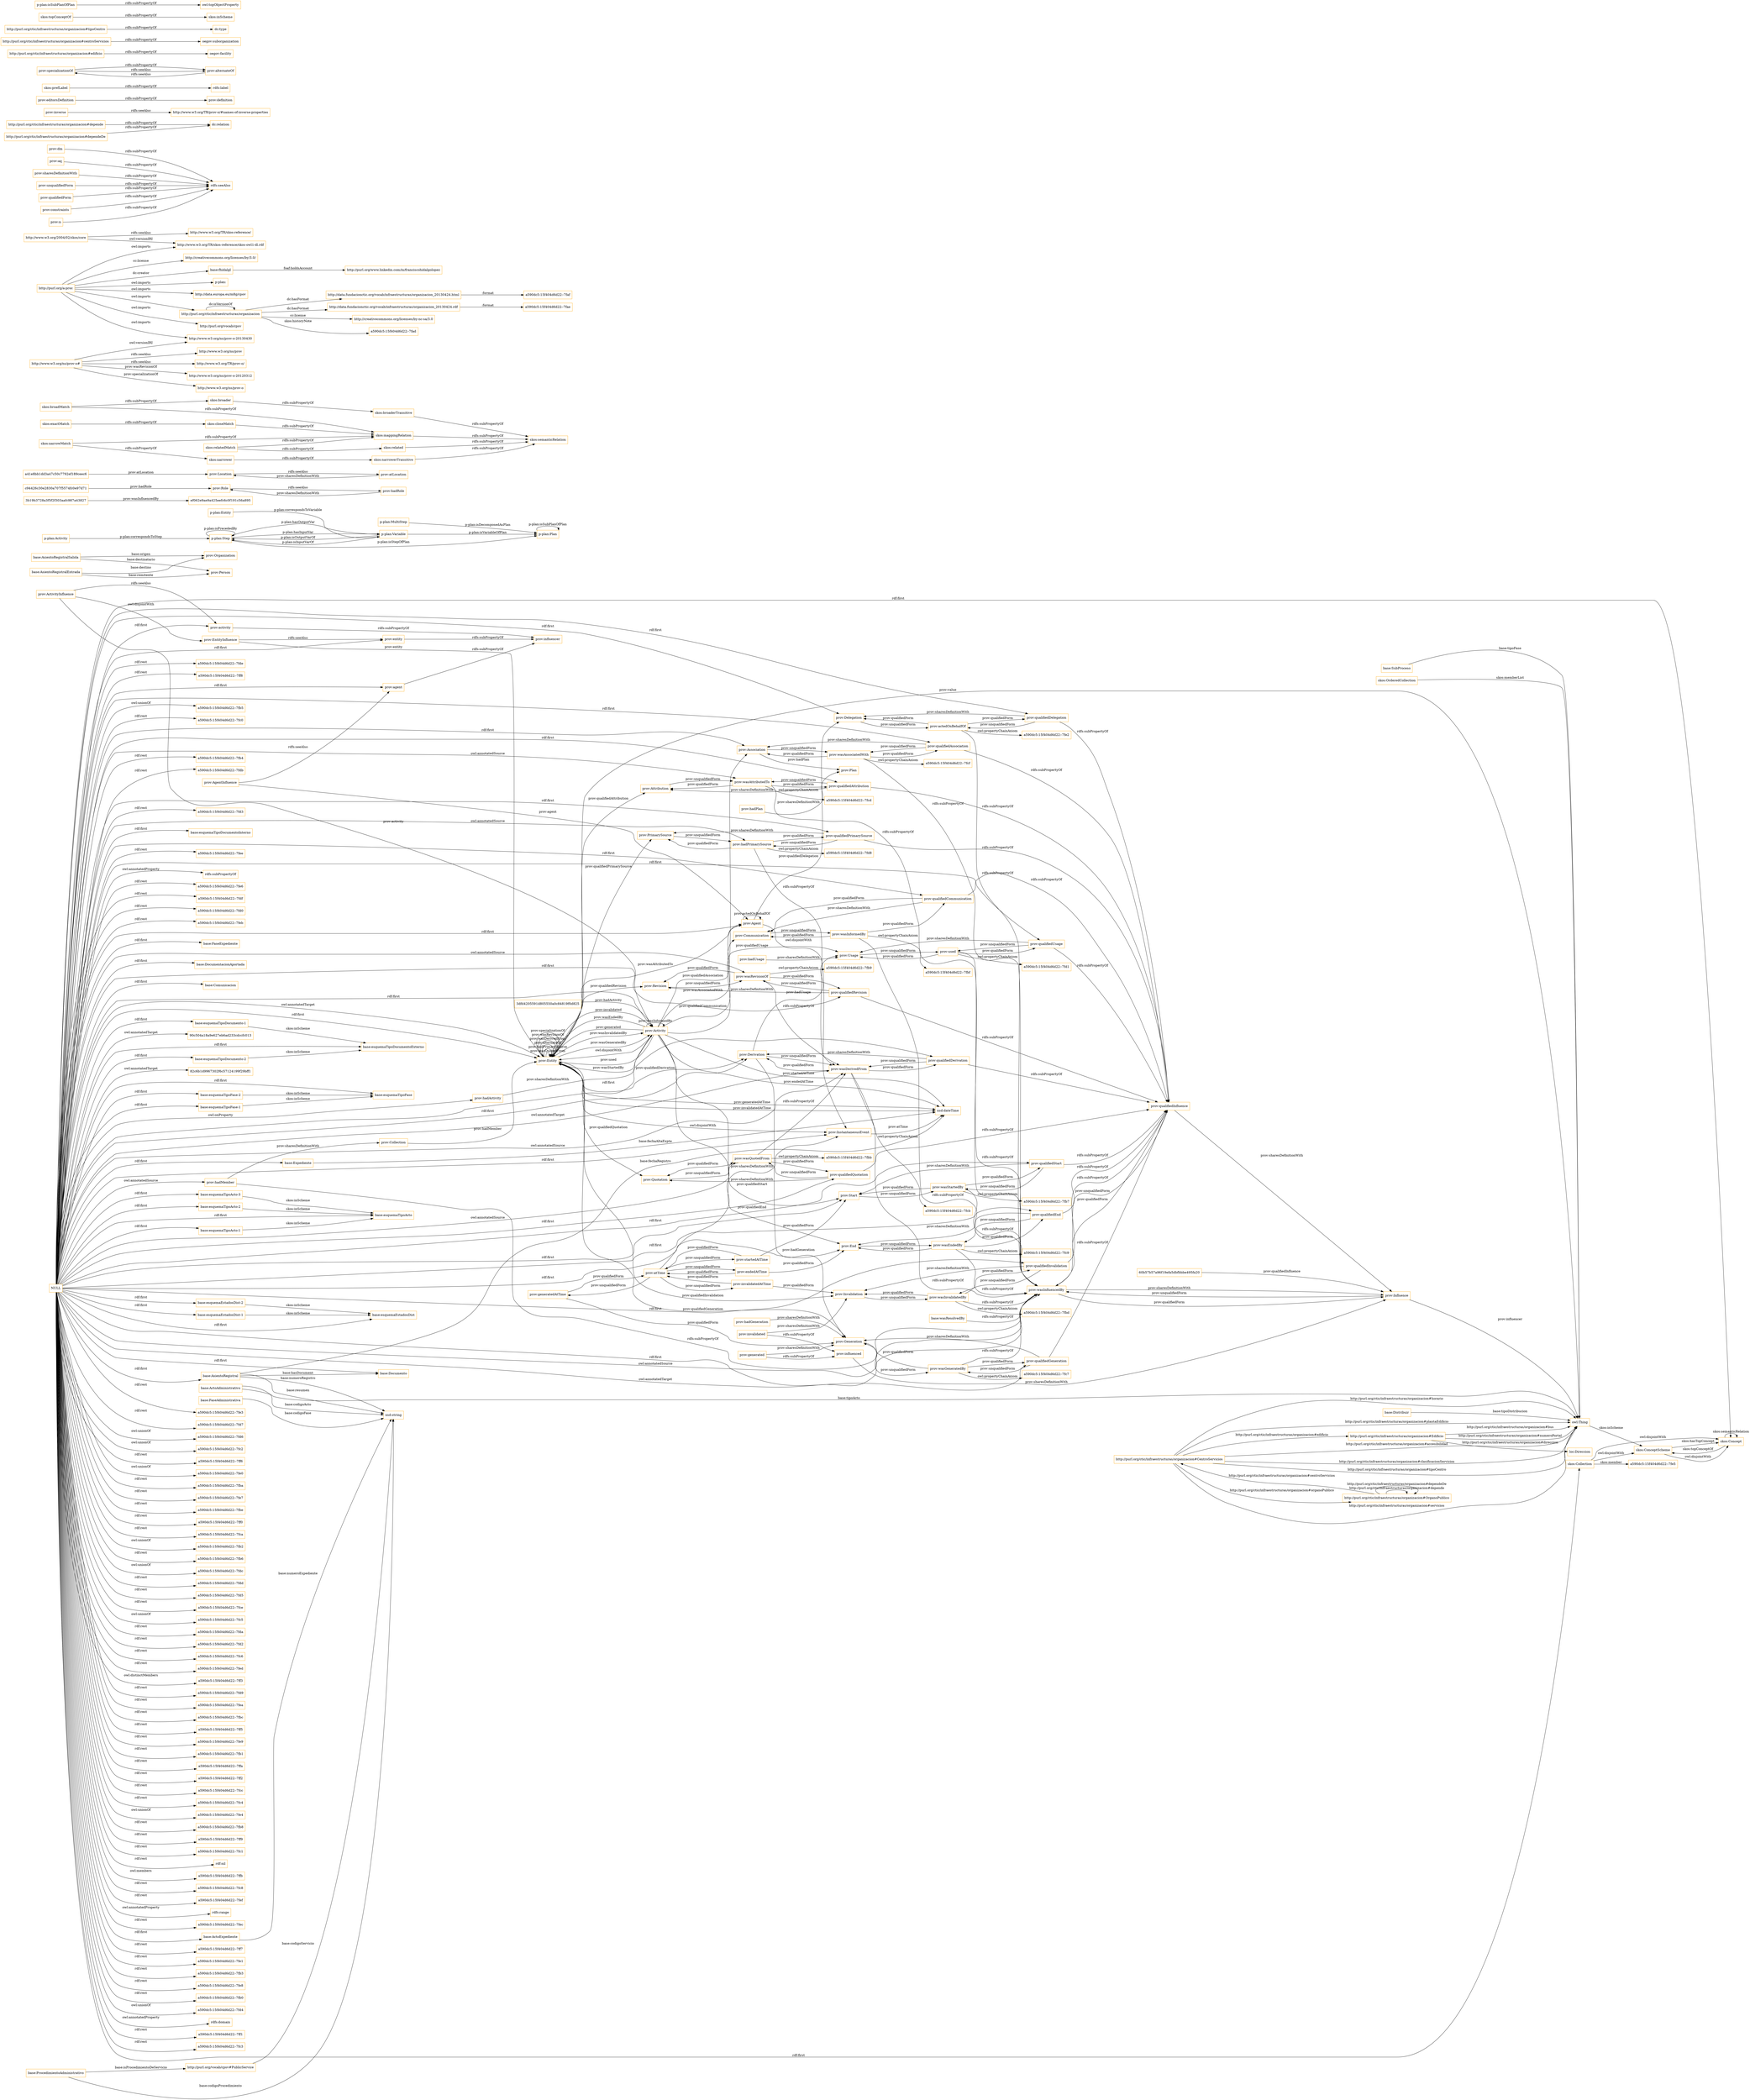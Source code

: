 digraph ar2dtool_diagram { 
rankdir=LR;
size="1501"
node [shape = rectangle, color="orange"]; "base:Distribuir" "base:AsientoRegistral" "base:FaseExpediente" "base:Documento" "base:AsientoRegistralSalida" "base:DocumentacionAportada" "base:ProcedimientoAdministrativo" "base:FaseAdministrativa" "base:ActoExpediente" "base:SubProceso" "skos:ConceptScheme" "base:AsientoRegistralEntrada" "base:Comunicacion" "base:Expediente" "skos:Concept" "base:ActoAdministrativo" "a590dc5:15f404d6d22:-7fe5" "skos:OrderedCollection" "skos:Collection" "p-plan:MultiStep" "p-plan:Activity" "p-plan:Step" "p-plan:Entity" "prov:Entity" "p-plan:Plan" "prov:Plan" "prov:Activity" "p-plan:Variable" "prov:Influence" "ef062e9ae9a425eefc6c0f191c56a895" "prov:End" "prov:Agent" "prov:Derivation" "prov:Role" "prov:Quotation" "prov:Collection" "prov:InstantaneousEvent" "a41e8bb1dd3a47c50c7792ef189ceec6" "prov:Delegation" "prov:Invalidation" "prov:Usage" "prov:Attribution" "prov:PrimarySource" "90c504a18a9e627eb6ad233cdccfc013" "owl:Thing" "3b19b3728a3f5f2f303aafc987a43827" "prov:ActivityInfluence" "60b57b57a96f19efa5dbfbbbe495fa20" "prov:Organization" "prov:Revision" "prov:Communication" "prov:Association" "prov:Start" "3dfd4205591d805550a0c84819f0d825" "prov:EntityInfluence" "prov:Location" "c94426c30e2830a707f5574fc0e97d71" "82c6b1d9967302f6c57124199f29bff1" "prov:AgentInfluence" "prov:Generation" "prov:Person" "http://purl.org/ctic/infraestructuras/organizacion#OrganoPublico" "http://purl.org/ctic/infraestructuras/organizacion#Edificio" "http://purl.org/ctic/infraestructuras/organizacion#CentroServicios" "loc:Direccion" ; /*classes style*/
	"prov:Activity" -> "prov:Entity" [ label = "owl:disjointWith" ];
	"prov:entity" -> "prov:influencer" [ label = "rdfs:subPropertyOf" ];
	"prov:Derivation" -> "prov:wasDerivedFrom" [ label = "prov:unqualifiedForm" ];
	"prov:Communication" -> "prov:wasInformedBy" [ label = "prov:unqualifiedForm" ];
	"prov:wasInvalidatedBy" -> "prov:wasInfluencedBy" [ label = "rdfs:subPropertyOf" ];
	"prov:wasInvalidatedBy" -> "prov:qualifiedInvalidation" [ label = "prov:qualifiedForm" ];
	"prov:wasInvalidatedBy" -> "a590dc5:15f404d6d22:-7fbd" [ label = "owl:propertyChainAxiom" ];
	"prov:wasInvalidatedBy" -> "prov:Invalidation" [ label = "prov:qualifiedForm" ];
	"skos:closeMatch" -> "skos:mappingRelation" [ label = "rdfs:subPropertyOf" ];
	"prov:hadActivity" -> "prov:Activity" [ label = "prov:sharesDefinitionWith" ];
	"prov:hadGeneration" -> "prov:Generation" [ label = "prov:sharesDefinitionWith" ];
	"base:wasResolvedBy" -> "prov:wasInfluencedBy" [ label = "rdfs:subPropertyOf" ];
	"http://data.fundacionctic.org/vocab/infraestructuras/organizacion_20130424.html" -> "a590dc5:15f404d6d22:-7faf" [ label = ":format" ];
	"prov:qualifiedPrimarySource" -> "prov:qualifiedInfluence" [ label = "rdfs:subPropertyOf" ];
	"prov:qualifiedPrimarySource" -> "prov:PrimarySource" [ label = "prov:sharesDefinitionWith" ];
	"prov:qualifiedPrimarySource" -> "prov:hadPrimarySource" [ label = "prov:unqualifiedForm" ];
	"prov:generated" -> "prov:Generation" [ label = "prov:sharesDefinitionWith" ];
	"prov:generated" -> "prov:influenced" [ label = "rdfs:subPropertyOf" ];
	"prov:dm" -> "rdfs:seeAlso" [ label = "rdfs:subPropertyOf" ];
	"http://www.w3.org/2004/02/skos/core" -> "http://www.w3.org/TR/skos-reference/skos-owl1-dl.rdf" [ label = "owl:versionIRI" ];
	"http://www.w3.org/2004/02/skos/core" -> "http://www.w3.org/TR/skos-reference/" [ label = "rdfs:seeAlso" ];
	"prov:wasDerivedFrom" -> "a590dc5:15f404d6d22:-7fcb" [ label = "owl:propertyChainAxiom" ];
	"prov:wasDerivedFrom" -> "prov:Derivation" [ label = "prov:qualifiedForm" ];
	"prov:wasDerivedFrom" -> "prov:qualifiedDerivation" [ label = "prov:qualifiedForm" ];
	"prov:wasDerivedFrom" -> "prov:wasInfluencedBy" [ label = "rdfs:subPropertyOf" ];
	"skos:related" -> "skos:semanticRelation" [ label = "rdfs:subPropertyOf" ];
	"base:esquemaTipoDocumento-1" -> "base:esquemaTipoDocumentoExterno" [ label = "skos:inScheme" ];
	"prov:Delegation" -> "prov:actedOnBehalfOf" [ label = "prov:unqualifiedForm" ];
	"prov:invalidated" -> "prov:influenced" [ label = "rdfs:subPropertyOf" ];
	"prov:invalidated" -> "prov:Invalidation" [ label = "prov:sharesDefinitionWith" ];
	"skos:exactMatch" -> "skos:closeMatch" [ label = "rdfs:subPropertyOf" ];
	"http://purl.org/ctic/infraestructuras/organizacion#depende" -> "dc:relation" [ label = "rdfs:subPropertyOf" ];
	"prov:inverse" -> "http://www.w3.org/TR/prov-o/#names-of-inverse-properties" [ label = "rdfs:seeAlso" ];
	"prov:aq" -> "rdfs:seeAlso" [ label = "rdfs:subPropertyOf" ];
	"prov:Agent" -> "prov:InstantaneousEvent" [ label = "owl:disjointWith" ];
	"prov:wasInfluencedBy" -> "prov:Influence" [ label = "prov:sharesDefinitionWith" ];
	"prov:wasInfluencedBy" -> "prov:Influence" [ label = "prov:qualifiedForm" ];
	"prov:wasInfluencedBy" -> "prov:qualifiedInfluence" [ label = "prov:qualifiedForm" ];
	"prov:qualifiedDelegation" -> "prov:Delegation" [ label = "prov:sharesDefinitionWith" ];
	"prov:qualifiedDelegation" -> "prov:actedOnBehalfOf" [ label = "prov:unqualifiedForm" ];
	"prov:qualifiedDelegation" -> "prov:qualifiedInfluence" [ label = "rdfs:subPropertyOf" ];
	"prov:qualifiedAssociation" -> "prov:Association" [ label = "prov:sharesDefinitionWith" ];
	"prov:qualifiedAssociation" -> "prov:wasAssociatedWith" [ label = "prov:unqualifiedForm" ];
	"prov:qualifiedAssociation" -> "prov:qualifiedInfluence" [ label = "rdfs:subPropertyOf" ];
	"prov:editorsDefinition" -> "prov:definition" [ label = "rdfs:subPropertyOf" ];
	"skos:broaderTransitive" -> "skos:semanticRelation" [ label = "rdfs:subPropertyOf" ];
	"prov:Start" -> "prov:wasStartedBy" [ label = "prov:unqualifiedForm" ];
	"skos:narrower" -> "skos:narrowerTransitive" [ label = "rdfs:subPropertyOf" ];
	"prov:wasAttributedTo" -> "prov:Attribution" [ label = "prov:qualifiedForm" ];
	"prov:wasAttributedTo" -> "prov:wasInfluencedBy" [ label = "rdfs:subPropertyOf" ];
	"prov:wasAttributedTo" -> "prov:qualifiedAttribution" [ label = "prov:qualifiedForm" ];
	"prov:wasAttributedTo" -> "a590dc5:15f404d6d22:-7fcd" [ label = "owl:propertyChainAxiom" ];
	"skos:Collection" -> "skos:ConceptScheme" [ label = "owl:disjointWith" ];
	"skos:Collection" -> "skos:Concept" [ label = "owl:disjointWith" ];
	"prov:Influence" -> "prov:wasInfluencedBy" [ label = "prov:unqualifiedForm" ];
	"prov:Usage" -> "prov:used" [ label = "prov:unqualifiedForm" ];
	"http://purl.org/ctic/infraestructuras/organizacion#dependeDe" -> "dc:relation" [ label = "rdfs:subPropertyOf" ];
	"skos:ConceptScheme" -> "skos:Concept" [ label = "owl:disjointWith" ];
	"prov:Association" -> "prov:wasAssociatedWith" [ label = "prov:unqualifiedForm" ];
	"prov:wasEndedBy" -> "prov:qualifiedEnd" [ label = "prov:qualifiedForm" ];
	"prov:wasEndedBy" -> "prov:End" [ label = "prov:qualifiedForm" ];
	"prov:wasEndedBy" -> "prov:wasInfluencedBy" [ label = "rdfs:subPropertyOf" ];
	"prov:wasEndedBy" -> "a590dc5:15f404d6d22:-7fc9" [ label = "owl:propertyChainAxiom" ];
	"prov:activity" -> "prov:influencer" [ label = "rdfs:subPropertyOf" ];
	"prov:Entity" -> "prov:InstantaneousEvent" [ label = "owl:disjointWith" ];
	"skos:prefLabel" -> "rdfs:label" [ label = "rdfs:subPropertyOf" ];
	"base:esquemaTipoFase-1" -> "base:esquemaTipoFase" [ label = "skos:inScheme" ];
	"prov:specializationOf" -> "prov:alternateOf" [ label = "rdfs:subPropertyOf" ];
	"prov:specializationOf" -> "prov:alternateOf" [ label = "rdfs:seeAlso" ];
	"prov:invalidatedAtTime" -> "prov:atTime" [ label = "prov:qualifiedForm" ];
	"prov:invalidatedAtTime" -> "prov:Invalidation" [ label = "prov:qualifiedForm" ];
	"base:esquemaTipoActo-2" -> "base:esquemaTipoActo" [ label = "skos:inScheme" ];
	"prov:hadUsage" -> "prov:Usage" [ label = "prov:sharesDefinitionWith" ];
	"prov:qualifiedEnd" -> "prov:qualifiedInfluence" [ label = "rdfs:subPropertyOf" ];
	"prov:qualifiedEnd" -> "prov:wasEndedBy" [ label = "prov:unqualifiedForm" ];
	"prov:qualifiedEnd" -> "prov:End" [ label = "prov:sharesDefinitionWith" ];
	"skos:broadMatch" -> "skos:broader" [ label = "rdfs:subPropertyOf" ];
	"skos:broadMatch" -> "skos:mappingRelation" [ label = "rdfs:subPropertyOf" ];
	"prov:sharesDefinitionWith" -> "rdfs:seeAlso" [ label = "rdfs:subPropertyOf" ];
	"prov:used" -> "a590dc5:15f404d6d22:-7fd1" [ label = "owl:propertyChainAxiom" ];
	"prov:used" -> "prov:wasInfluencedBy" [ label = "rdfs:subPropertyOf" ];
	"prov:used" -> "prov:Usage" [ label = "prov:qualifiedForm" ];
	"prov:used" -> "prov:qualifiedUsage" [ label = "prov:qualifiedForm" ];
	"prov:agent" -> "prov:influencer" [ label = "rdfs:subPropertyOf" ];
	"prov:qualifiedCommunication" -> "prov:Communication" [ label = "prov:sharesDefinitionWith" ];
	"prov:qualifiedCommunication" -> "prov:Communication" [ label = "prov:qualifiedForm" ];
	"prov:qualifiedCommunication" -> "prov:qualifiedInfluence" [ label = "rdfs:subPropertyOf" ];
	"prov:atTime" -> "prov:invalidatedAtTime" [ label = "prov:unqualifiedForm" ];
	"prov:atTime" -> "prov:startedAtTime" [ label = "prov:unqualifiedForm" ];
	"prov:atTime" -> "prov:generatedAtTime" [ label = "prov:unqualifiedForm" ];
	"prov:atTime" -> "prov:endedAtTime" [ label = "prov:unqualifiedForm" ];
	"prov:atTime" -> "prov:InstantaneousEvent" [ label = "prov:sharesDefinitionWith" ];
	"prov:hadRole" -> "prov:Role" [ label = "prov:sharesDefinitionWith" ];
	"skos:narrowMatch" -> "skos:narrower" [ label = "rdfs:subPropertyOf" ];
	"skos:narrowMatch" -> "skos:mappingRelation" [ label = "rdfs:subPropertyOf" ];
	"prov:wasQuotedFrom" -> "prov:wasDerivedFrom" [ label = "rdfs:subPropertyOf" ];
	"prov:wasQuotedFrom" -> "prov:qualifiedQuotation" [ label = "prov:qualifiedForm" ];
	"prov:wasQuotedFrom" -> "prov:Quotation" [ label = "prov:qualifiedForm" ];
	"prov:wasQuotedFrom" -> "a590dc5:15f404d6d22:-7fbb" [ label = "owl:propertyChainAxiom" ];
	"prov:qualifiedQuotation" -> "prov:wasQuotedFrom" [ label = "prov:unqualifiedForm" ];
	"prov:qualifiedQuotation" -> "prov:Quotation" [ label = "prov:sharesDefinitionWith" ];
	"prov:qualifiedQuotation" -> "prov:qualifiedInfluence" [ label = "rdfs:subPropertyOf" ];
	"prov:unqualifiedForm" -> "rdfs:seeAlso" [ label = "rdfs:subPropertyOf" ];
	"prov:wasGeneratedBy" -> "prov:wasInfluencedBy" [ label = "rdfs:subPropertyOf" ];
	"prov:wasGeneratedBy" -> "prov:Generation" [ label = "prov:qualifiedForm" ];
	"prov:wasGeneratedBy" -> "a590dc5:15f404d6d22:-7fc7" [ label = "owl:propertyChainAxiom" ];
	"prov:wasGeneratedBy" -> "prov:qualifiedGeneration" [ label = "prov:qualifiedForm" ];
	"prov:qualifiedForm" -> "rdfs:seeAlso" [ label = "rdfs:subPropertyOf" ];
	"skos:narrowerTransitive" -> "skos:semanticRelation" [ label = "rdfs:subPropertyOf" ];
	"prov:qualifiedUsage" -> "prov:qualifiedInfluence" [ label = "rdfs:subPropertyOf" ];
	"prov:qualifiedUsage" -> "prov:Usage" [ label = "prov:sharesDefinitionWith" ];
	"prov:qualifiedUsage" -> "prov:used" [ label = "prov:unqualifiedForm" ];
	"prov:wasInformedBy" -> "a590dc5:15f404d6d22:-7fbf" [ label = "owl:propertyChainAxiom" ];
	"prov:wasInformedBy" -> "prov:wasInfluencedBy" [ label = "rdfs:subPropertyOf" ];
	"prov:wasInformedBy" -> "prov:qualifiedCommunication" [ label = "prov:qualifiedForm" ];
	"prov:wasInformedBy" -> "prov:Communication" [ label = "prov:qualifiedForm" ];
	"prov:hadMember" -> "prov:Collection" [ label = "prov:sharesDefinitionWith" ];
	"prov:hadMember" -> "prov:wasInfluencedBy" [ label = "rdfs:subPropertyOf" ];
	"prov:qualifiedInvalidation" -> "prov:Invalidation" [ label = "prov:sharesDefinitionWith" ];
	"prov:qualifiedInvalidation" -> "prov:wasInvalidatedBy" [ label = "prov:unqualifiedForm" ];
	"prov:qualifiedInvalidation" -> "prov:qualifiedInfluence" [ label = "rdfs:subPropertyOf" ];
	"prov:Generation" -> "prov:wasGeneratedBy" [ label = "prov:unqualifiedForm" ];
	"prov:constraints" -> "rdfs:seeAlso" [ label = "rdfs:subPropertyOf" ];
	"prov:actedOnBehalfOf" -> "prov:qualifiedDelegation" [ label = "prov:qualifiedForm" ];
	"prov:actedOnBehalfOf" -> "a590dc5:15f404d6d22:-7fe2" [ label = "owl:propertyChainAxiom" ];
	"prov:actedOnBehalfOf" -> "prov:Delegation" [ label = "prov:qualifiedForm" ];
	"prov:actedOnBehalfOf" -> "prov:wasInfluencedBy" [ label = "rdfs:subPropertyOf" ];
	"prov:qualifiedGeneration" -> "prov:wasGeneratedBy" [ label = "prov:unqualifiedForm" ];
	"prov:qualifiedGeneration" -> "prov:qualifiedInfluence" [ label = "rdfs:subPropertyOf" ];
	"prov:qualifiedGeneration" -> "prov:Generation" [ label = "prov:sharesDefinitionWith" ];
	"prov:ActivityInfluence" -> "prov:activity" [ label = "rdfs:seeAlso" ];
	"prov:ActivityInfluence" -> "prov:EntityInfluence" [ label = "owl:disjointWith" ];
	"prov:qualifiedAttribution" -> "prov:qualifiedInfluence" [ label = "rdfs:subPropertyOf" ];
	"prov:qualifiedAttribution" -> "prov:wasAttributedTo" [ label = "prov:unqualifiedForm" ];
	"prov:qualifiedAttribution" -> "prov:Attribution" [ label = "prov:sharesDefinitionWith" ];
	"prov:startedAtTime" -> "prov:Start" [ label = "prov:qualifiedForm" ];
	"prov:startedAtTime" -> "prov:atTime" [ label = "prov:qualifiedForm" ];
	"prov:Revision" -> "prov:wasRevisionOf" [ label = "prov:unqualifiedForm" ];
	"base:esquemaEstadosDist-1" -> "base:esquemaEstadosDist" [ label = "skos:inScheme" ];
	"http://purl.org/ctic/infraestructuras/organizacion#edificio" -> "oegov:facility" [ label = "rdfs:subPropertyOf" ];
	"prov:qualifiedDerivation" -> "prov:wasDerivedFrom" [ label = "prov:unqualifiedForm" ];
	"prov:qualifiedDerivation" -> "prov:qualifiedInfluence" [ label = "rdfs:subPropertyOf" ];
	"prov:qualifiedDerivation" -> "prov:Derivation" [ label = "prov:sharesDefinitionWith" ];
	"prov:AgentInfluence" -> "prov:agent" [ label = "rdfs:seeAlso" ];
	"http://data.fundacionctic.org/vocab/infraestructuras/organizacion_20130424.rdf" -> "a590dc5:15f404d6d22:-7fae" [ label = ":format" ];
	"prov:wasAssociatedWith" -> "prov:Association" [ label = "prov:qualifiedForm" ];
	"prov:wasAssociatedWith" -> "prov:wasInfluencedBy" [ label = "rdfs:subPropertyOf" ];
	"prov:wasAssociatedWith" -> "prov:qualifiedAssociation" [ label = "prov:qualifiedForm" ];
	"prov:wasAssociatedWith" -> "a590dc5:15f404d6d22:-7fcf" [ label = "owl:propertyChainAxiom" ];
	"prov:Role" -> "prov:hadRole" [ label = "rdfs:seeAlso" ];
	"base:esquemaTipoDocumento-2" -> "base:esquemaTipoDocumentoExterno" [ label = "skos:inScheme" ];
	"prov:Invalidation" -> "prov:wasInvalidatedBy" [ label = "prov:unqualifiedForm" ];
	"prov:hadPlan" -> "prov:Plan" [ label = "prov:sharesDefinitionWith" ];
	"prov:n" -> "rdfs:seeAlso" [ label = "rdfs:subPropertyOf" ];
	"prov:endedAtTime" -> "prov:End" [ label = "prov:qualifiedForm" ];
	"prov:endedAtTime" -> "prov:atTime" [ label = "prov:qualifiedForm" ];
	"prov:qualifiedRevision" -> "prov:qualifiedInfluence" [ label = "rdfs:subPropertyOf" ];
	"prov:qualifiedRevision" -> "prov:wasRevisionOf" [ label = "prov:unqualifiedForm" ];
	"prov:qualifiedRevision" -> "prov:Revision" [ label = "prov:sharesDefinitionWith" ];
	"prov:alternateOf" -> "prov:specializationOf" [ label = "rdfs:seeAlso" ];
	"base:fhidalgl" -> "http://purl.org/www.linkedin.com/in/franciscohidalgolopez" [ label = "foaf:holdsAccount" ];
	"base:esquemaTipoFase-2" -> "base:esquemaTipoFase" [ label = "skos:inScheme" ];
	"base:esquemaTipoActo-3" -> "base:esquemaTipoActo" [ label = "skos:inScheme" ];
	"http://purl.org/ctic/infraestructuras/organizacion#centroServicios" -> "oegov:suborganization" [ label = "rdfs:subPropertyOf" ];
	"prov:wasStartedBy" -> "prov:qualifiedStart" [ label = "prov:qualifiedForm" ];
	"prov:wasStartedBy" -> "a590dc5:15f404d6d22:-7fb7" [ label = "owl:propertyChainAxiom" ];
	"prov:wasStartedBy" -> "prov:wasInfluencedBy" [ label = "rdfs:subPropertyOf" ];
	"prov:wasStartedBy" -> "prov:Start" [ label = "prov:qualifiedForm" ];
	"prov:Location" -> "prov:atLocation" [ label = "rdfs:seeAlso" ];
	"prov:PrimarySource" -> "prov:hadPrimarySource" [ label = "prov:unqualifiedForm" ];
	"http://purl.org/a-proc" -> "base:fhidalgl" [ label = "dc:creator" ];
	"http://purl.org/a-proc" -> "p-plan:" [ label = "owl:imports" ];
	"http://purl.org/a-proc" -> "http://www.w3.org/ns/prov-o-20130430" [ label = "owl:imports" ];
	"http://purl.org/a-proc" -> "http://data.europa.eu/m8g/cpov" [ label = "owl:imports" ];
	"http://purl.org/a-proc" -> "http://purl.org/vocab/cpsv" [ label = "owl:imports" ];
	"http://purl.org/a-proc" -> "http://purl.org/ctic/infraestructuras/organizacion" [ label = "owl:imports" ];
	"http://purl.org/a-proc" -> "http://www.w3.org/TR/skos-reference/skos-owl1-dl.rdf" [ label = "owl:imports" ];
	"http://purl.org/a-proc" -> "http://creativecommons.org/licenses/by/3.0/" [ label = "cc:license" ];
	"prov:Quotation" -> "prov:wasQuotedFrom" [ label = "prov:unqualifiedForm" ];
	"http://purl.org/ctic/infraestructuras/organizacion#tipoCentro" -> "dc:type" [ label = "rdfs:subPropertyOf" ];
	"prov:qualifiedStart" -> "prov:Start" [ label = "prov:sharesDefinitionWith" ];
	"prov:qualifiedStart" -> "prov:wasStartedBy" [ label = "prov:unqualifiedForm" ];
	"prov:qualifiedStart" -> "prov:qualifiedInfluence" [ label = "rdfs:subPropertyOf" ];
	"prov:atLocation" -> "prov:Location" [ label = "prov:sharesDefinitionWith" ];
	"prov:qualifiedInfluence" -> "prov:wasInfluencedBy" [ label = "prov:unqualifiedForm" ];
	"prov:qualifiedInfluence" -> "prov:Influence" [ label = "prov:sharesDefinitionWith" ];
	"prov:hadPrimarySource" -> "prov:PrimarySource" [ label = "prov:qualifiedForm" ];
	"prov:hadPrimarySource" -> "prov:qualifiedPrimarySource" [ label = "prov:qualifiedForm" ];
	"prov:hadPrimarySource" -> "a590dc5:15f404d6d22:-7fd8" [ label = "owl:propertyChainAxiom" ];
	"prov:hadPrimarySource" -> "prov:wasDerivedFrom" [ label = "rdfs:subPropertyOf" ];
	"prov:wasRevisionOf" -> "prov:Revision" [ label = "prov:qualifiedForm" ];
	"prov:wasRevisionOf" -> "prov:qualifiedRevision" [ label = "prov:qualifiedForm" ];
	"prov:wasRevisionOf" -> "a590dc5:15f404d6d22:-7fb9" [ label = "owl:propertyChainAxiom" ];
	"prov:wasRevisionOf" -> "prov:wasDerivedFrom" [ label = "rdfs:subPropertyOf" ];
	"NULL" -> "a590dc5:15f404d6d22:-7fe3" [ label = "rdf:rest" ];
	"NULL" -> "a590dc5:15f404d6d22:-7fd7" [ label = "rdf:rest" ];
	"NULL" -> "a590dc5:15f404d6d22:-7fd6" [ label = "owl:unionOf" ];
	"NULL" -> "a590dc5:15f404d6d22:-7fc2" [ label = "owl:unionOf" ];
	"NULL" -> "a590dc5:15f404d6d22:-7ff6" [ label = "rdf:rest" ];
	"NULL" -> "prov:Start" [ label = "rdf:first" ];
	"NULL" -> "prov:qualifiedRevision" [ label = "rdf:first" ];
	"NULL" -> "a590dc5:15f404d6d22:-7fe0" [ label = "owl:unionOf" ];
	"NULL" -> "a590dc5:15f404d6d22:-7fba" [ label = "rdf:rest" ];
	"NULL" -> "base:ActoExpediente" [ label = "rdf:first" ];
	"NULL" -> "prov:qualifiedStart" [ label = "rdf:first" ];
	"NULL" -> "skos:Concept" [ label = "rdf:first" ];
	"NULL" -> "base:esquemaTipoActo-1" [ label = "rdf:first" ];
	"NULL" -> "a590dc5:15f404d6d22:-7fe7" [ label = "rdf:rest" ];
	"NULL" -> "prov:wasInfluencedBy" [ label = "owl:annotatedTarget" ];
	"NULL" -> "a590dc5:15f404d6d22:-7fbe" [ label = "rdf:rest" ];
	"NULL" -> "a590dc5:15f404d6d22:-7ff0" [ label = "rdf:rest" ];
	"NULL" -> "a590dc5:15f404d6d22:-7fca" [ label = "rdf:rest" ];
	"NULL" -> "a590dc5:15f404d6d22:-7fb2" [ label = "owl:unionOf" ];
	"NULL" -> "a590dc5:15f404d6d22:-7fb6" [ label = "rdf:rest" ];
	"NULL" -> "90c504a18a9e627eb6ad233cdccfc013" [ label = "owl:annotatedTarget" ];
	"NULL" -> "prov:Derivation" [ label = "rdf:first" ];
	"NULL" -> "base:esquemaEstadosDist" [ label = "rdf:first" ];
	"NULL" -> "a590dc5:15f404d6d22:-7fdc" [ label = "owl:unionOf" ];
	"NULL" -> "prov:hadMember" [ label = "owl:annotatedSource" ];
	"NULL" -> "a590dc5:15f404d6d22:-7fdd" [ label = "rdf:rest" ];
	"NULL" -> "prov:qualifiedAssociation" [ label = "rdf:first" ];
	"NULL" -> "a590dc5:15f404d6d22:-7fd5" [ label = "rdf:rest" ];
	"NULL" -> "a590dc5:15f404d6d22:-7fce" [ label = "rdf:rest" ];
	"NULL" -> "base:Comunicacion" [ label = "rdf:first" ];
	"NULL" -> "a590dc5:15f404d6d22:-7fc5" [ label = "owl:unionOf" ];
	"NULL" -> "a590dc5:15f404d6d22:-7fda" [ label = "rdf:rest" ];
	"NULL" -> "a590dc5:15f404d6d22:-7fd2" [ label = "rdf:rest" ];
	"NULL" -> "base:esquemaTipoDocumento-1" [ label = "rdf:first" ];
	"NULL" -> "base:esquemaTipoDocumento-2" [ label = "rdf:first" ];
	"NULL" -> "a590dc5:15f404d6d22:-7fc6" [ label = "rdf:rest" ];
	"NULL" -> "a590dc5:15f404d6d22:-7fed" [ label = "rdf:rest" ];
	"NULL" -> "base:esquemaTipoFase-1" [ label = "rdf:first" ];
	"NULL" -> "a590dc5:15f404d6d22:-7ff3" [ label = "owl:distinctMembers" ];
	"NULL" -> "prov:wasDerivedFrom" [ label = "owl:annotatedSource" ];
	"NULL" -> "a590dc5:15f404d6d22:-7fd9" [ label = "rdf:rest" ];
	"NULL" -> "prov:wasInfluencedBy" [ label = "owl:annotatedSource" ];
	"NULL" -> "prov:qualifiedCommunication" [ label = "rdf:first" ];
	"NULL" -> "prov:wasDerivedFrom" [ label = "owl:annotatedTarget" ];
	"NULL" -> "a590dc5:15f404d6d22:-7fea" [ label = "rdf:rest" ];
	"NULL" -> "a590dc5:15f404d6d22:-7fbc" [ label = "rdf:rest" ];
	"NULL" -> "82c6b1d9967302f6c57124199f29bff1" [ label = "owl:annotatedTarget" ];
	"NULL" -> "prov:qualifiedPrimarySource" [ label = "rdf:first" ];
	"NULL" -> "a590dc5:15f404d6d22:-7ff5" [ label = "rdf:rest" ];
	"NULL" -> "base:Documento" [ label = "rdf:first" ];
	"NULL" -> "a590dc5:15f404d6d22:-7fe9" [ label = "rdf:rest" ];
	"NULL" -> "a590dc5:15f404d6d22:-7fb1" [ label = "rdf:rest" ];
	"NULL" -> "a590dc5:15f404d6d22:-7ffa" [ label = "rdf:rest" ];
	"NULL" -> "prov:wasAttributedTo" [ label = "owl:annotatedSource" ];
	"NULL" -> "a590dc5:15f404d6d22:-7ff2" [ label = "rdf:rest" ];
	"NULL" -> "a590dc5:15f404d6d22:-7fcc" [ label = "rdf:rest" ];
	"NULL" -> "a590dc5:15f404d6d22:-7fc4" [ label = "rdf:rest" ];
	"NULL" -> "prov:Entity" [ label = "rdf:first" ];
	"NULL" -> "a590dc5:15f404d6d22:-7fe4" [ label = "owl:unionOf" ];
	"NULL" -> "prov:entity" [ label = "rdf:first" ];
	"NULL" -> "a590dc5:15f404d6d22:-7fb8" [ label = "rdf:rest" ];
	"NULL" -> "prov:qualifiedUsage" [ label = "rdf:first" ];
	"NULL" -> "base:Expediente" [ label = "rdf:first" ];
	"NULL" -> "prov:Delegation" [ label = "rdf:first" ];
	"NULL" -> "prov:Entity" [ label = "owl:annotatedTarget" ];
	"NULL" -> "a590dc5:15f404d6d22:-7ff9" [ label = "rdf:rest" ];
	"NULL" -> "a590dc5:15f404d6d22:-7fc1" [ label = "rdf:rest" ];
	"NULL" -> "prov:wasQuotedFrom" [ label = "owl:annotatedSource" ];
	"NULL" -> "rdf:nil" [ label = "rdf:rest" ];
	"NULL" -> "prov:qualifiedInvalidation" [ label = "rdf:first" ];
	"NULL" -> "a590dc5:15f404d6d22:-7ffb" [ label = "owl:members" ];
	"NULL" -> "base:esquemaEstadosDist-1" [ label = "rdf:first" ];
	"NULL" -> "a590dc5:15f404d6d22:-7fc8" [ label = "rdf:rest" ];
	"NULL" -> "prov:agent" [ label = "rdf:first" ];
	"NULL" -> "a590dc5:15f404d6d22:-7fef" [ label = "rdf:rest" ];
	"NULL" -> "prov:qualifiedEnd" [ label = "rdf:first" ];
	"NULL" -> "prov:End" [ label = "rdf:first" ];
	"NULL" -> "prov:Activity" [ label = "rdf:first" ];
	"NULL" -> "rdfs:range" [ label = "owl:annotatedProperty" ];
	"NULL" -> "prov:Association" [ label = "rdf:first" ];
	"NULL" -> "base:DocumentacionAportada" [ label = "rdf:first" ];
	"NULL" -> "a590dc5:15f404d6d22:-7fec" [ label = "rdf:rest" ];
	"NULL" -> "prov:activity" [ label = "rdf:first" ];
	"NULL" -> "base:esquemaEstadosDist-2" [ label = "rdf:first" ];
	"NULL" -> "a590dc5:15f404d6d22:-7ff7" [ label = "rdf:rest" ];
	"NULL" -> "prov:InstantaneousEvent" [ label = "rdf:first" ];
	"NULL" -> "a590dc5:15f404d6d22:-7fe1" [ label = "rdf:rest" ];
	"NULL" -> "prov:qualifiedDelegation" [ label = "rdf:first" ];
	"NULL" -> "a590dc5:15f404d6d22:-7fb3" [ label = "rdf:rest" ];
	"NULL" -> "prov:qualifiedDerivation" [ label = "rdf:first" ];
	"NULL" -> "prov:qualifiedGeneration" [ label = "rdf:first" ];
	"NULL" -> "a590dc5:15f404d6d22:-7fe8" [ label = "rdf:rest" ];
	"NULL" -> "prov:qualifiedAttribution" [ label = "rdf:first" ];
	"NULL" -> "prov:wasRevisionOf" [ label = "owl:annotatedSource" ];
	"NULL" -> "a590dc5:15f404d6d22:-7fb0" [ label = "rdf:rest" ];
	"NULL" -> "base:esquemaTipoActo" [ label = "rdf:first" ];
	"NULL" -> "a590dc5:15f404d6d22:-7fd4" [ label = "owl:unionOf" ];
	"NULL" -> "base:FaseExpediente" [ label = "rdf:first" ];
	"NULL" -> "prov:hadPrimarySource" [ label = "owl:annotatedSource" ];
	"NULL" -> "rdfs:domain" [ label = "owl:annotatedProperty" ];
	"NULL" -> "prov:hadActivity" [ label = "owl:onProperty" ];
	"NULL" -> "a590dc5:15f404d6d22:-7ff1" [ label = "rdf:rest" ];
	"NULL" -> "base:esquemaTipoActo-2" [ label = "rdf:first" ];
	"NULL" -> "a590dc5:15f404d6d22:-7fc3" [ label = "rdf:rest" ];
	"NULL" -> "base:esquemaTipoActo-3" [ label = "rdf:first" ];
	"NULL" -> "base:esquemaTipoDocumentoExterno" [ label = "rdf:first" ];
	"NULL" -> "a590dc5:15f404d6d22:-7fde" [ label = "rdf:rest" ];
	"NULL" -> "a590dc5:15f404d6d22:-7ff8" [ label = "rdf:rest" ];
	"NULL" -> "a590dc5:15f404d6d22:-7fb5" [ label = "owl:unionOf" ];
	"NULL" -> "a590dc5:15f404d6d22:-7fc0" [ label = "rdf:rest" ];
	"NULL" -> "base:esquemaTipoFase" [ label = "rdf:first" ];
	"NULL" -> "a590dc5:15f404d6d22:-7fb4" [ label = "rdf:rest" ];
	"NULL" -> "a590dc5:15f404d6d22:-7fdb" [ label = "rdf:rest" ];
	"NULL" -> "a590dc5:15f404d6d22:-7fd3" [ label = "rdf:rest" ];
	"NULL" -> "base:esquemaTipoDocumentoInterno" [ label = "rdf:first" ];
	"NULL" -> "a590dc5:15f404d6d22:-7fee" [ label = "rdf:rest" ];
	"NULL" -> "rdfs:subPropertyOf" [ label = "owl:annotatedProperty" ];
	"NULL" -> "a590dc5:15f404d6d22:-7fe6" [ label = "rdf:rest" ];
	"NULL" -> "prov:Agent" [ label = "rdf:first" ];
	"NULL" -> "a590dc5:15f404d6d22:-7fdf" [ label = "rdf:rest" ];
	"NULL" -> "a590dc5:15f404d6d22:-7fd0" [ label = "rdf:rest" ];
	"NULL" -> "base:AsientoRegistral" [ label = "rdf:first" ];
	"NULL" -> "skos:Collection" [ label = "rdf:first" ];
	"NULL" -> "prov:qualifiedQuotation" [ label = "rdf:first" ];
	"NULL" -> "base:esquemaTipoFase-2" [ label = "rdf:first" ];
	"NULL" -> "a590dc5:15f404d6d22:-7feb" [ label = "rdf:rest" ];
	"prov:influenced" -> "prov:Influence" [ label = "prov:sharesDefinitionWith" ];
	"base:esquemaEstadosDist-2" -> "base:esquemaEstadosDist" [ label = "skos:inScheme" ];
	"skos:topConceptOf" -> "skos:inScheme" [ label = "rdfs:subPropertyOf" ];
	"http://purl.org/ctic/infraestructuras/organizacion" -> "http://data.fundacionctic.org/vocab/infraestructuras/organizacion_20130424.rdf" [ label = "dc:hasFormat" ];
	"http://purl.org/ctic/infraestructuras/organizacion" -> "http://creativecommons.org/licenses/by-nc-sa/3.0" [ label = "cc:license" ];
	"http://purl.org/ctic/infraestructuras/organizacion" -> "http://purl.org/ctic/infraestructuras/organizacion" [ label = "dc:isVersionOf" ];
	"http://purl.org/ctic/infraestructuras/organizacion" -> "a590dc5:15f404d6d22:-7fad" [ label = "skos:historyNote" ];
	"http://purl.org/ctic/infraestructuras/organizacion" -> "http://data.fundacionctic.org/vocab/infraestructuras/organizacion_20130424.html" [ label = "dc:hasFormat" ];
	"prov:End" -> "prov:wasEndedBy" [ label = "prov:unqualifiedForm" ];
	"base:esquemaTipoActo-1" -> "base:esquemaTipoActo" [ label = "skos:inScheme" ];
	"skos:relatedMatch" -> "skos:related" [ label = "rdfs:subPropertyOf" ];
	"skos:relatedMatch" -> "skos:mappingRelation" [ label = "rdfs:subPropertyOf" ];
	"skos:broader" -> "skos:broaderTransitive" [ label = "rdfs:subPropertyOf" ];
	"prov:Attribution" -> "prov:wasAttributedTo" [ label = "prov:unqualifiedForm" ];
	"p-plan:isSubPlanOfPlan" -> "owl:topObjectProperty" [ label = "rdfs:subPropertyOf" ];
	"prov:EntityInfluence" -> "prov:entity" [ label = "rdfs:seeAlso" ];
	"skos:mappingRelation" -> "skos:semanticRelation" [ label = "rdfs:subPropertyOf" ];
	"http://www.w3.org/ns/prov-o#" -> "http://www.w3.org/ns/prov-o-20120312" [ label = "prov:wasRevisionOf" ];
	"http://www.w3.org/ns/prov-o#" -> "http://www.w3.org/ns/prov-o" [ label = "prov:specializationOf" ];
	"http://www.w3.org/ns/prov-o#" -> "http://www.w3.org/ns/prov-o-20130430" [ label = "owl:versionIRI" ];
	"http://www.w3.org/ns/prov-o#" -> "http://www.w3.org/ns/prov" [ label = "rdfs:seeAlso" ];
	"http://www.w3.org/ns/prov-o#" -> "http://www.w3.org/TR/prov-o/" [ label = "rdfs:seeAlso" ];
	"prov:generatedAtTime" -> "prov:atTime" [ label = "prov:qualifiedForm" ];
	"prov:generatedAtTime" -> "prov:Generation" [ label = "prov:qualifiedForm" ];
	"prov:Activity" -> "prov:Association" [ label = "prov:qualifiedAssociation" ];
	"http://purl.org/ctic/infraestructuras/organizacion#CentroServicios" -> "owl:Thing" [ label = "http://purl.org/ctic/infraestructuras/organizacion#accesibilidad" ];
	"prov:Entity" -> "prov:Invalidation" [ label = "prov:qualifiedInvalidation" ];
	"prov:Activity" -> "prov:Activity" [ label = "prov:wasInformedBy" ];
	"prov:Derivation" -> "prov:Usage" [ label = "prov:hadUsage" ];
	"prov:Activity" -> "xsd:dateTime" [ label = "prov:startedAtTime" ];
	"prov:Entity" -> "prov:Entity" [ label = "prov:wasQuotedFrom" ];
	"base:AsientoRegistralSalida" -> "prov:Person" [ label = "base:destinatario" ];
	"http://purl.org/ctic/infraestructuras/organizacion#OrganoPublico" -> "http://purl.org/ctic/infraestructuras/organizacion#CentroServicios" [ label = "http://purl.org/ctic/infraestructuras/organizacion#centroServicios" ];
	"p-plan:Step" -> "p-plan:Variable" [ label = "p-plan:hasOutputVar" ];
	"http://purl.org/ctic/infraestructuras/organizacion#Edificio" -> "owl:Thing" [ label = "http://purl.org/ctic/infraestructuras/organizacion#numeroPortal" ];
	"prov:Entity" -> "xsd:dateTime" [ label = "prov:invalidatedAtTime" ];
	"p-plan:Step" -> "p-plan:Plan" [ label = "p-plan:isStepOfPlan" ];
	"p-plan:Variable" -> "p-plan:Plan" [ label = "p-plan:isVariableOfPlan" ];
	"p-plan:Plan" -> "p-plan:Plan" [ label = "p-plan:isSubPlanOfPlan" ];
	"3dfd4205591d805550a0c84819f0d825" -> "prov:Activity" [ label = "prov:hadActivity" ];
	"base:AsientoRegistral" -> "xsd:string" [ label = "base:numeroRegistro" ];
	"prov:Entity" -> "xsd:dateTime" [ label = "prov:generatedAtTime" ];
	"prov:Entity" -> "prov:Revision" [ label = "prov:qualifiedRevision" ];
	"skos:ConceptScheme" -> "skos:Concept" [ label = "skos:hasTopConcept" ];
	"p-plan:Activity" -> "p-plan:Step" [ label = "p-plan:correspondsToStep" ];
	"base:ActoAdministrativo" -> "owl:Thing" [ label = "base:tipoActo" ];
	"prov:Entity" -> "prov:Derivation" [ label = "prov:qualifiedDerivation" ];
	"http://purl.org/ctic/infraestructuras/organizacion#CentroServicios" -> "owl:Thing" [ label = "http://purl.org/ctic/infraestructuras/organizacion#clasificacionServicios" ];
	"http://purl.org/ctic/infraestructuras/organizacion#OrganoPublico" -> "http://purl.org/ctic/infraestructuras/organizacion#OrganoPublico" [ label = "http://purl.org/ctic/infraestructuras/organizacion#depende" ];
	"base:SubProceso" -> "owl:Thing" [ label = "base:tipoFase" ];
	"skos:Concept" -> "skos:ConceptScheme" [ label = "skos:topConceptOf" ];
	"base:AsientoRegistralEntrada" -> "prov:Organization" [ label = "base:destino" ];
	"skos:Collection" -> "a590dc5:15f404d6d22:-7fe5" [ label = "skos:member" ];
	"prov:Activity" -> "prov:Start" [ label = "prov:qualifiedStart" ];
	"http://purl.org/ctic/infraestructuras/organizacion#CentroServicios" -> "http://purl.org/ctic/infraestructuras/organizacion#Edificio" [ label = "http://purl.org/ctic/infraestructuras/organizacion#edificio" ];
	"prov:Entity" -> "owl:Thing" [ label = "prov:value" ];
	"prov:ActivityInfluence" -> "prov:Activity" [ label = "prov:activity" ];
	"prov:Collection" -> "prov:Entity" [ label = "prov:hadMember" ];
	"prov:Activity" -> "prov:Entity" [ label = "prov:used" ];
	"prov:Entity" -> "prov:Entity" [ label = "prov:hadPrimarySource" ];
	"prov:Entity" -> "prov:Entity" [ label = "prov:alternateOf" ];
	"prov:Activity" -> "prov:Entity" [ label = "prov:wasStartedBy" ];
	"prov:Entity" -> "prov:Activity" [ label = "prov:wasInvalidatedBy" ];
	"prov:Activity" -> "prov:Agent" [ label = "prov:wasAssociatedWith" ];
	"p-plan:Entity" -> "p-plan:Variable" [ label = "p-plan:correspondsToVariable" ];
	"http://purl.org/ctic/infraestructuras/organizacion#CentroServicios" -> "owl:Thing" [ label = "http://purl.org/ctic/infraestructuras/organizacion#tipoCentro" ];
	"prov:Association" -> "prov:Plan" [ label = "prov:hadPlan" ];
	"3b19b3728a3f5f2f303aafc987a43827" -> "ef062e9ae9a425eefc6c0f191c56a895" [ label = "prov:wasInfluencedBy" ];
	"base:Distribuir" -> "owl:Thing" [ label = "base:tipoDistribucion" ];
	"prov:Activity" -> "prov:Usage" [ label = "prov:qualifiedUsage" ];
	"prov:Activity" -> "prov:Entity" [ label = "prov:invalidated" ];
	"owl:Thing" -> "skos:ConceptScheme" [ label = "skos:inScheme" ];
	"http://purl.org/vocab/cpsv#PublicService" -> "xsd:string" [ label = "base:codigoServicio" ];
	"http://purl.org/ctic/infraestructuras/organizacion#CentroServicios" -> "owl:Thing" [ label = "http://purl.org/ctic/infraestructuras/organizacion#servicios" ];
	"skos:OrderedCollection" -> "owl:Thing" [ label = "skos:memberList" ];
	"base:Expediente" -> "xsd:dateTime" [ label = "base:fechaAltaExpte" ];
	"http://purl.org/ctic/infraestructuras/organizacion#OrganoPublico" -> "http://purl.org/ctic/infraestructuras/organizacion#OrganoPublico" [ label = "http://purl.org/ctic/infraestructuras/organizacion#dependeDe" ];
	"prov:Activity" -> "prov:Communication" [ label = "prov:qualifiedCommunication" ];
	"p-plan:Step" -> "p-plan:Variable" [ label = "p-plan:hasInputVar" ];
	"prov:Derivation" -> "prov:Generation" [ label = "prov:hadGeneration" ];
	"prov:Agent" -> "prov:Agent" [ label = "prov:actedOnBehalfOf" ];
	"prov:Agent" -> "prov:Delegation" [ label = "prov:qualifiedDelegation" ];
	"prov:Entity" -> "prov:Activity" [ label = "prov:wasGeneratedBy" ];
	"prov:Activity" -> "prov:End" [ label = "prov:qualifiedEnd" ];
	"prov:Activity" -> "prov:Entity" [ label = "prov:wasEndedBy" ];
	"prov:Entity" -> "prov:Entity" [ label = "prov:wasDerivedFrom" ];
	"60b57b57a96f19efa5dbfbbbe495fa20" -> "prov:Influence" [ label = "prov:qualifiedInfluence" ];
	"p-plan:Step" -> "p-plan:Step" [ label = "p-plan:isPrecededBy" ];
	"http://purl.org/ctic/infraestructuras/organizacion#Edificio" -> "owl:Thing" [ label = "http://purl.org/ctic/infraestructuras/organizacion#bus" ];
	"prov:Entity" -> "prov:Entity" [ label = "prov:wasRevisionOf" ];
	"base:FaseAdministrativa" -> "xsd:string" [ label = "base:codigoFase" ];
	"http://purl.org/ctic/infraestructuras/organizacion#CentroServicios" -> "owl:Thing" [ label = "http://purl.org/ctic/infraestructuras/organizacion#horario" ];
	"base:ProcedimientoAdministrativo" -> "xsd:string" [ label = "base:codigoProcedimiento" ];
	"skos:Concept" -> "skos:Concept" [ label = "skos:semanticRelation" ];
	"prov:Entity" -> "prov:Agent" [ label = "prov:wasAttributedTo" ];
	"http://purl.org/ctic/infraestructuras/organizacion#CentroServicios" -> "owl:Thing" [ label = "http://purl.org/ctic/infraestructuras/organizacion#plantaEdificio" ];
	"base:AsientoRegistralSalida" -> "prov:Organization" [ label = "base:origen" ];
	"prov:EntityInfluence" -> "prov:Entity" [ label = "prov:entity" ];
	"prov:Entity" -> "prov:PrimarySource" [ label = "prov:qualifiedPrimarySource" ];
	"p-plan:Variable" -> "p-plan:Step" [ label = "p-plan:isOutputVarOf" ];
	"base:ActoExpediente" -> "xsd:string" [ label = "base:numeroExpediente" ];
	"base:AsientoRegistral" -> "base:Documento" [ label = "base:hasDocument" ];
	"c94426c30e2830a707f5574fc0e97d71" -> "prov:Role" [ label = "prov:hadRole" ];
	"base:ActoAdministrativo" -> "xsd:string" [ label = "base:codigoActo" ];
	"prov:Entity" -> "prov:Attribution" [ label = "prov:qualifiedAttribution" ];
	"http://purl.org/ctic/infraestructuras/organizacion#CentroServicios" -> "http://purl.org/ctic/infraestructuras/organizacion#OrganoPublico" [ label = "http://purl.org/ctic/infraestructuras/organizacion#organoPublico" ];
	"prov:Activity" -> "prov:Entity" [ label = "prov:generated" ];
	"base:AsientoRegistral" -> "xsd:dateTime" [ label = "base:fechaRegistro" ];
	"prov:Entity" -> "prov:Quotation" [ label = "prov:qualifiedQuotation" ];
	"prov:Entity" -> "prov:Entity" [ label = "prov:specializationOf" ];
	"base:AsientoRegistralEntrada" -> "prov:Person" [ label = "base:remitente" ];
	"http://purl.org/ctic/infraestructuras/organizacion#Edificio" -> "loc:Direccion" [ label = "http://purl.org/ctic/infraestructuras/organizacion#direccion" ];
	"prov:Activity" -> "xsd:dateTime" [ label = "prov:endedAtTime" ];
	"p-plan:Variable" -> "p-plan:Step" [ label = "p-plan:isInputVarOf" ];
	"prov:Influence" -> "owl:Thing" [ label = "prov:influencer" ];
	"base:AsientoRegistral" -> "xsd:string" [ label = "base:resumen" ];
	"p-plan:MultiStep" -> "p-plan:Plan" [ label = "p-plan:isDecomposedAsPlan" ];
	"prov:InstantaneousEvent" -> "xsd:dateTime" [ label = "prov:atTime" ];
	"a41e8bb1dd3a47c50c7792ef189ceec6" -> "prov:Location" [ label = "prov:atLocation" ];
	"prov:Entity" -> "prov:Generation" [ label = "prov:qualifiedGeneration" ];
	"prov:AgentInfluence" -> "prov:Agent" [ label = "prov:agent" ];
	"base:ProcedimientoAdministrativo" -> "http://purl.org/vocab/cpsv#PublicService" [ label = "base:isProcedimientoDeServicio" ];

}
